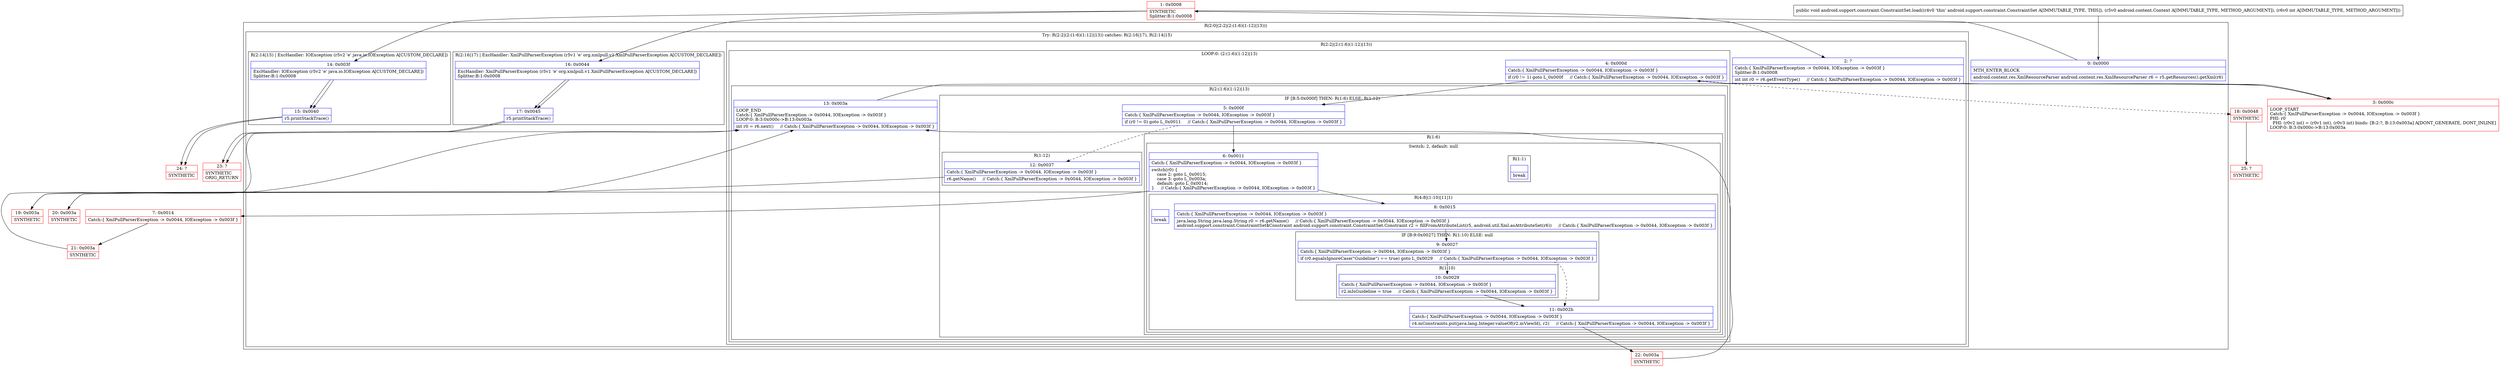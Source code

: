 digraph "CFG forandroid.support.constraint.ConstraintSet.load(Landroid\/content\/Context;I)V" {
subgraph cluster_Region_1074542049 {
label = "R(2:0|(2:2|(2:(1:6)(1:12)|13)))";
node [shape=record,color=blue];
Node_0 [shape=record,label="{0\:\ 0x0000|MTH_ENTER_BLOCK\l|android.content.res.XmlResourceParser android.content.res.XmlResourceParser r6 = r5.getResources().getXml(r6)\l}"];
subgraph cluster_TryCatchRegion_645938623 {
label = "Try: R(2:2|(2:(1:6)(1:12)|13)) catches: R(2:16|17), R(2:14|15)";
node [shape=record,color=blue];
subgraph cluster_Region_1758214685 {
label = "R(2:2|(2:(1:6)(1:12)|13))";
node [shape=record,color=blue];
Node_2 [shape=record,label="{2\:\ ?|Catch:\{ XmlPullParserException \-\> 0x0044, IOException \-\> 0x003f \}\lSplitter:B:1:0x0008\l|int int r0 = r6.getEventType()     \/\/ Catch:\{ XmlPullParserException \-\> 0x0044, IOException \-\> 0x003f \}\l}"];
subgraph cluster_LoopRegion_1017733577 {
label = "LOOP:0: (2:(1:6)(1:12)|13)";
node [shape=record,color=blue];
Node_4 [shape=record,label="{4\:\ 0x000d|Catch:\{ XmlPullParserException \-\> 0x0044, IOException \-\> 0x003f \}\l|if (r0 != 1) goto L_0x000f     \/\/ Catch:\{ XmlPullParserException \-\> 0x0044, IOException \-\> 0x003f \}\l}"];
subgraph cluster_Region_1803119088 {
label = "R(2:(1:6)(1:12)|13)";
node [shape=record,color=blue];
subgraph cluster_IfRegion_480897663 {
label = "IF [B:5:0x000f] THEN: R(1:6) ELSE: R(1:12)";
node [shape=record,color=blue];
Node_5 [shape=record,label="{5\:\ 0x000f|Catch:\{ XmlPullParserException \-\> 0x0044, IOException \-\> 0x003f \}\l|if (r0 != 0) goto L_0x0011     \/\/ Catch:\{ XmlPullParserException \-\> 0x0044, IOException \-\> 0x003f \}\l}"];
subgraph cluster_Region_351325011 {
label = "R(1:6)";
node [shape=record,color=blue];
subgraph cluster_SwitchRegion_773544988 {
label = "Switch: 2, default: null";
node [shape=record,color=blue];
Node_6 [shape=record,label="{6\:\ 0x0011|Catch:\{ XmlPullParserException \-\> 0x0044, IOException \-\> 0x003f \}\l|switch(r0) \{\l    case 2: goto L_0x0015;\l    case 3: goto L_0x003a;\l    default: goto L_0x0014;\l\}     \/\/ Catch:\{ XmlPullParserException \-\> 0x0044, IOException \-\> 0x003f \}\l}"];
subgraph cluster_Region_1139682755 {
label = "R(4:8|(1:10)|11|1)";
node [shape=record,color=blue];
Node_8 [shape=record,label="{8\:\ 0x0015|Catch:\{ XmlPullParserException \-\> 0x0044, IOException \-\> 0x003f \}\l|java.lang.String java.lang.String r0 = r6.getName()     \/\/ Catch:\{ XmlPullParserException \-\> 0x0044, IOException \-\> 0x003f \}\landroid.support.constraint.ConstraintSet$Constraint android.support.constraint.ConstraintSet.Constraint r2 = fillFromAttributeList(r5, android.util.Xml.asAttributeSet(r6))     \/\/ Catch:\{ XmlPullParserException \-\> 0x0044, IOException \-\> 0x003f \}\l}"];
subgraph cluster_IfRegion_699122966 {
label = "IF [B:9:0x0027] THEN: R(1:10) ELSE: null";
node [shape=record,color=blue];
Node_9 [shape=record,label="{9\:\ 0x0027|Catch:\{ XmlPullParserException \-\> 0x0044, IOException \-\> 0x003f \}\l|if (r0.equalsIgnoreCase(\"Guideline\") == true) goto L_0x0029     \/\/ Catch:\{ XmlPullParserException \-\> 0x0044, IOException \-\> 0x003f \}\l}"];
subgraph cluster_Region_154996538 {
label = "R(1:10)";
node [shape=record,color=blue];
Node_10 [shape=record,label="{10\:\ 0x0029|Catch:\{ XmlPullParserException \-\> 0x0044, IOException \-\> 0x003f \}\l|r2.mIsGuideline = true     \/\/ Catch:\{ XmlPullParserException \-\> 0x0044, IOException \-\> 0x003f \}\l}"];
}
}
Node_11 [shape=record,label="{11\:\ 0x002b|Catch:\{ XmlPullParserException \-\> 0x0044, IOException \-\> 0x003f \}\l|r4.mConstraints.put(java.lang.Integer.valueOf(r2.mViewId), r2)     \/\/ Catch:\{ XmlPullParserException \-\> 0x0044, IOException \-\> 0x003f \}\l}"];
Node_InsnContainer_1607514336 [shape=record,label="{|break\l}"];
}
subgraph cluster_Region_1571670260 {
label = "R(1:1)";
node [shape=record,color=blue];
Node_InsnContainer_2061986619 [shape=record,label="{|break\l}"];
}
}
}
subgraph cluster_Region_1659681634 {
label = "R(1:12)";
node [shape=record,color=blue];
Node_12 [shape=record,label="{12\:\ 0x0037|Catch:\{ XmlPullParserException \-\> 0x0044, IOException \-\> 0x003f \}\l|r6.getName()     \/\/ Catch:\{ XmlPullParserException \-\> 0x0044, IOException \-\> 0x003f \}\l}"];
}
}
Node_13 [shape=record,label="{13\:\ 0x003a|LOOP_END\lCatch:\{ XmlPullParserException \-\> 0x0044, IOException \-\> 0x003f \}\lLOOP:0: B:3:0x000c\-\>B:13:0x003a\l|int r0 = r6.next()     \/\/ Catch:\{ XmlPullParserException \-\> 0x0044, IOException \-\> 0x003f \}\l}"];
}
}
}
subgraph cluster_Region_1759485287 {
label = "R(2:16|17) | ExcHandler: XmlPullParserException (r5v1 'e' org.xmlpull.v1.XmlPullParserException A[CUSTOM_DECLARE])\l";
node [shape=record,color=blue];
Node_16 [shape=record,label="{16\:\ 0x0044|ExcHandler: XmlPullParserException (r5v1 'e' org.xmlpull.v1.XmlPullParserException A[CUSTOM_DECLARE])\lSplitter:B:1:0x0008\l}"];
Node_17 [shape=record,label="{17\:\ 0x0045|r5.printStackTrace()\l}"];
}
subgraph cluster_Region_848441124 {
label = "R(2:14|15) | ExcHandler: IOException (r5v2 'e' java.io.IOException A[CUSTOM_DECLARE])\l";
node [shape=record,color=blue];
Node_14 [shape=record,label="{14\:\ 0x003f|ExcHandler: IOException (r5v2 'e' java.io.IOException A[CUSTOM_DECLARE])\lSplitter:B:1:0x0008\l}"];
Node_15 [shape=record,label="{15\:\ 0x0040|r5.printStackTrace()\l}"];
}
}
}
subgraph cluster_Region_1759485287 {
label = "R(2:16|17) | ExcHandler: XmlPullParserException (r5v1 'e' org.xmlpull.v1.XmlPullParserException A[CUSTOM_DECLARE])\l";
node [shape=record,color=blue];
Node_16 [shape=record,label="{16\:\ 0x0044|ExcHandler: XmlPullParserException (r5v1 'e' org.xmlpull.v1.XmlPullParserException A[CUSTOM_DECLARE])\lSplitter:B:1:0x0008\l}"];
Node_17 [shape=record,label="{17\:\ 0x0045|r5.printStackTrace()\l}"];
}
subgraph cluster_Region_848441124 {
label = "R(2:14|15) | ExcHandler: IOException (r5v2 'e' java.io.IOException A[CUSTOM_DECLARE])\l";
node [shape=record,color=blue];
Node_14 [shape=record,label="{14\:\ 0x003f|ExcHandler: IOException (r5v2 'e' java.io.IOException A[CUSTOM_DECLARE])\lSplitter:B:1:0x0008\l}"];
Node_15 [shape=record,label="{15\:\ 0x0040|r5.printStackTrace()\l}"];
}
Node_1 [shape=record,color=red,label="{1\:\ 0x0008|SYNTHETIC\lSplitter:B:1:0x0008\l}"];
Node_3 [shape=record,color=red,label="{3\:\ 0x000c|LOOP_START\lCatch:\{ XmlPullParserException \-\> 0x0044, IOException \-\> 0x003f \}\lPHI: r0 \l  PHI: (r0v2 int) = (r0v1 int), (r0v3 int) binds: [B:2:?, B:13:0x003a] A[DONT_GENERATE, DONT_INLINE]\lLOOP:0: B:3:0x000c\-\>B:13:0x003a\l}"];
Node_7 [shape=record,color=red,label="{7\:\ 0x0014|Catch:\{ XmlPullParserException \-\> 0x0044, IOException \-\> 0x003f \}\l}"];
Node_18 [shape=record,color=red,label="{18\:\ 0x0048|SYNTHETIC\l}"];
Node_19 [shape=record,color=red,label="{19\:\ 0x003a|SYNTHETIC\l}"];
Node_20 [shape=record,color=red,label="{20\:\ 0x003a|SYNTHETIC\l}"];
Node_21 [shape=record,color=red,label="{21\:\ 0x003a|SYNTHETIC\l}"];
Node_22 [shape=record,color=red,label="{22\:\ 0x003a|SYNTHETIC\l}"];
Node_23 [shape=record,color=red,label="{23\:\ ?|SYNTHETIC\lORIG_RETURN\l}"];
Node_24 [shape=record,color=red,label="{24\:\ ?|SYNTHETIC\l}"];
Node_25 [shape=record,color=red,label="{25\:\ ?|SYNTHETIC\l}"];
MethodNode[shape=record,label="{public void android.support.constraint.ConstraintSet.load((r4v0 'this' android.support.constraint.ConstraintSet A[IMMUTABLE_TYPE, THIS]), (r5v0 android.content.Context A[IMMUTABLE_TYPE, METHOD_ARGUMENT]), (r6v0 int A[IMMUTABLE_TYPE, METHOD_ARGUMENT])) }"];
MethodNode -> Node_0;
Node_0 -> Node_1;
Node_2 -> Node_3;
Node_4 -> Node_5;
Node_4 -> Node_18[style=dashed];
Node_5 -> Node_6;
Node_5 -> Node_12[style=dashed];
Node_6 -> Node_7;
Node_6 -> Node_8;
Node_6 -> Node_20;
Node_8 -> Node_9;
Node_9 -> Node_10;
Node_9 -> Node_11[style=dashed];
Node_10 -> Node_11;
Node_11 -> Node_22;
Node_12 -> Node_19;
Node_13 -> Node_3;
Node_16 -> Node_17;
Node_17 -> Node_23;
Node_14 -> Node_15;
Node_15 -> Node_24;
Node_16 -> Node_17;
Node_17 -> Node_23;
Node_14 -> Node_15;
Node_15 -> Node_24;
Node_1 -> Node_2;
Node_1 -> Node_16;
Node_1 -> Node_14;
Node_3 -> Node_4;
Node_7 -> Node_21;
Node_18 -> Node_25;
Node_19 -> Node_13;
Node_20 -> Node_13;
Node_21 -> Node_13;
Node_22 -> Node_13;
}

